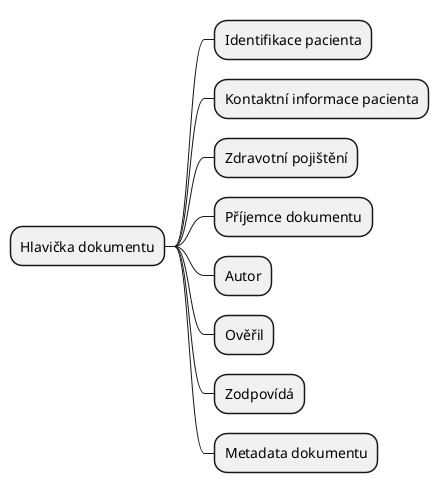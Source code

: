 @startmindmap
* Hlavička dokumentu
** Identifikace pacienta
** Kontaktní informace pacienta
** Zdravotní pojištění
** Příjemce dokumentu
** Autor
** Ověřil
** Zodpovídá
** Metadata dokumentu
@endmindmap